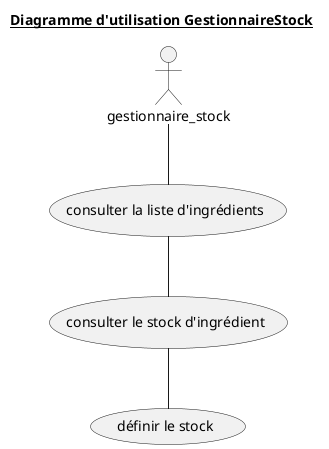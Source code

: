 @startuml 2_GestionnaireStock_UseCaseDiagram

title <u>Diagramme d'utilisation GestionnaireStock</u>

actor gestionnaire_stock as GEST

'COMMANDES

' RECETTE

' INGREDIENTS
    (consulter la liste d'ingrédients) AS LIST_ITEM
    (consulter le stock d'ingrédient) AS SHOW_ITEM
    (définir le stock) AS SET_ITEN

GEST -- LIST_ITEM
LIST_ITEM -- SHOW_ITEM
SHOW_ITEM -- SET_ITEN

@enduml